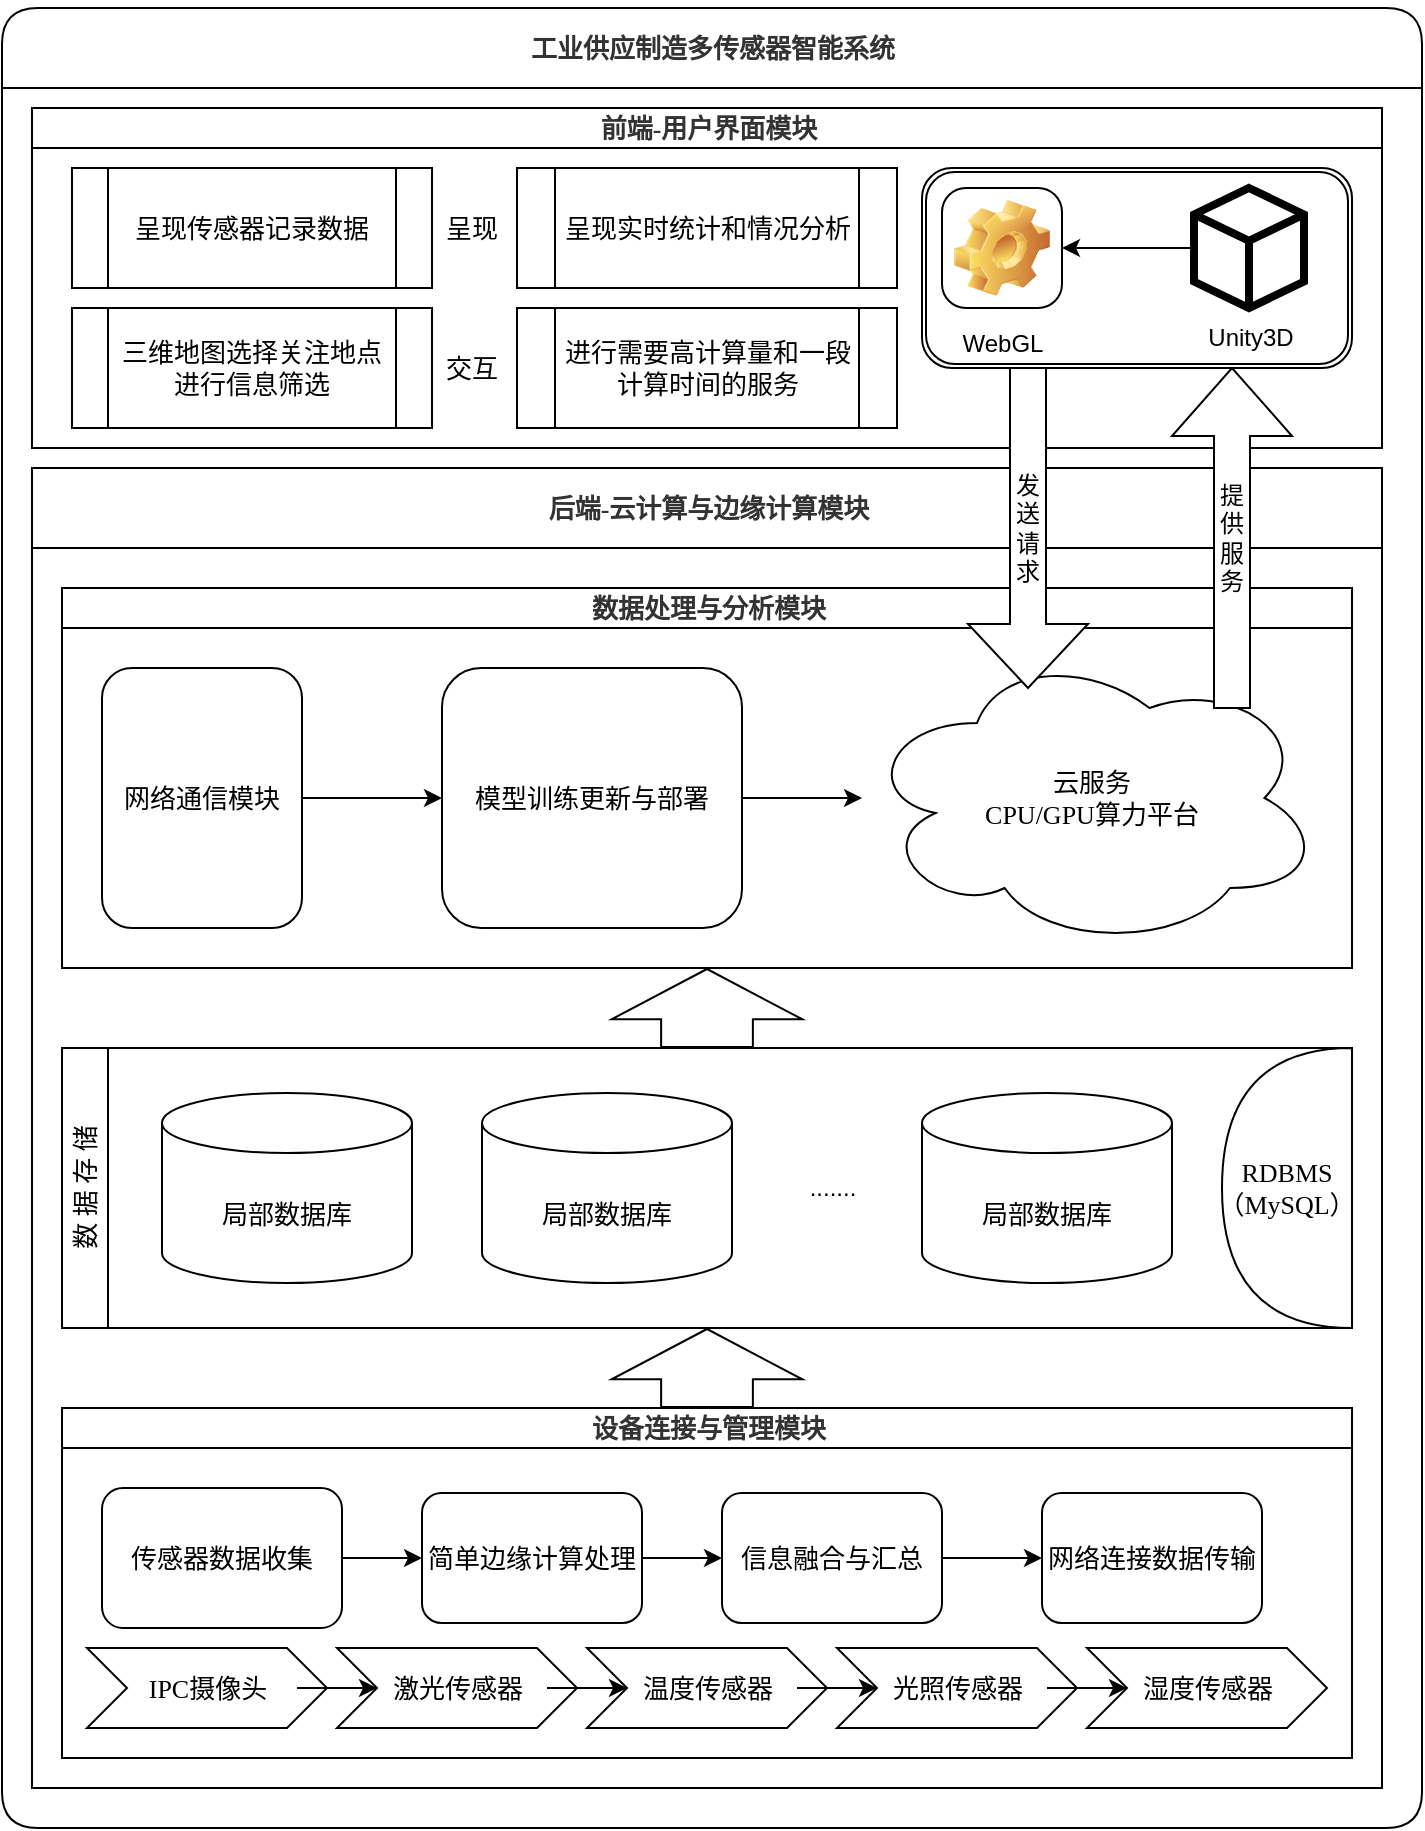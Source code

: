 <mxfile version="22.1.16" type="github">
  <diagram id="prtHgNgQTEPvFCAcTncT" name="Page-1">
    <mxGraphModel dx="2559" dy="1058" grid="1" gridSize="10" guides="1" tooltips="1" connect="1" arrows="1" fold="1" page="1" pageScale="1" pageWidth="827" pageHeight="1169" math="0" shadow="0">
      <root>
        <mxCell id="0" />
        <mxCell id="1" parent="0" />
        <mxCell id="dNxyNK7c78bLwvsdeMH5-11" value="&lt;h1 style=&quot;box-sizing: border-box; break-inside: avoid; orphans: 4; font-size: 13px; margin-top: 1rem; margin-bottom: 1rem; position: relative; font-weight: var(--strong-weight); font-family: var(--heading-Latin-font), var(--title-Chinese-font), serif; column-span: all; counter-reset: h2 0; color: rgb(51, 51, 51); break-after: avoid !important;&quot; class=&quot;md-end-block md-heading md-focus&quot;&gt;工业供应制造多传感器智能系统&lt;/h1&gt;" style="swimlane;html=1;startSize=40;horizontal=1;containerType=tree;glass=0;rounded=1;fontSize=13;fontFamily=华文黑体;" parent="1" vertex="1">
          <mxGeometry x="-50" y="80" width="710" height="910" as="geometry">
            <mxRectangle x="50" y="90" width="90" height="30" as="alternateBounds" />
          </mxGeometry>
        </mxCell>
        <mxCell id="ObPVooxc1lWdbL7OaAck-6" value="&lt;h1 style=&quot;box-sizing: border-box; break-inside: avoid; orphans: 4; font-size: 13px; margin-top: 1rem; margin-bottom: 1rem; position: relative; font-weight: var(--strong-weight); font-family: var(--heading-Latin-font), var(--title-Chinese-font), serif; column-span: all; counter-reset: h2 0; color: rgb(51, 51, 51); break-after: avoid !important;&quot; class=&quot;md-end-block md-heading md-focus&quot;&gt;后端-云计算与边缘计算模块&lt;br style=&quot;font-size: 13px;&quot;&gt;&lt;/h1&gt;" style="swimlane;html=1;startSize=40;horizontal=1;containerType=tree;glass=0;fontSize=13;fontFamily=华文黑体;" parent="dNxyNK7c78bLwvsdeMH5-11" vertex="1">
          <mxGeometry x="15" y="230" width="675" height="660" as="geometry">
            <mxRectangle x="50" y="90" width="90" height="30" as="alternateBounds" />
          </mxGeometry>
        </mxCell>
        <mxCell id="ObPVooxc1lWdbL7OaAck-4" value="&lt;h1 style=&quot;box-sizing: border-box; break-inside: avoid; orphans: 4; font-size: 13px; margin-top: 1rem; margin-bottom: 1rem; position: relative; font-weight: var(--strong-weight); font-family: var(--heading-Latin-font), var(--title-Chinese-font), serif; column-span: all; counter-reset: h2 0; color: rgb(51, 51, 51); break-after: avoid !important;&quot; class=&quot;md-end-block md-heading md-focus&quot;&gt;设备连接与管理模块&lt;br style=&quot;font-size: 13px;&quot;&gt;&lt;/h1&gt;" style="swimlane;html=1;startSize=20;horizontal=1;containerType=tree;glass=0;fontSize=13;fontFamily=华文黑体;" parent="ObPVooxc1lWdbL7OaAck-6" vertex="1">
          <mxGeometry x="15" y="470" width="645" height="175" as="geometry">
            <mxRectangle x="50" y="90" width="90" height="30" as="alternateBounds" />
          </mxGeometry>
        </mxCell>
        <mxCell id="86Xb1vAnN2ALBix_kvTK-38" style="edgeStyle=orthogonalEdgeStyle;rounded=0;orthogonalLoop=1;jettySize=auto;html=1;exitX=1;exitY=0.5;exitDx=0;exitDy=0;entryX=0;entryY=0.5;entryDx=0;entryDy=0;fontSize=13;fontFamily=华文黑体;" parent="ObPVooxc1lWdbL7OaAck-4" source="86Xb1vAnN2ALBix_kvTK-30" target="86Xb1vAnN2ALBix_kvTK-37" edge="1">
          <mxGeometry relative="1" as="geometry" />
        </mxCell>
        <mxCell id="86Xb1vAnN2ALBix_kvTK-30" value="传感器数据收集" style="rounded=1;whiteSpace=wrap;html=1;fontSize=13;fontFamily=华文黑体;" parent="ObPVooxc1lWdbL7OaAck-4" vertex="1">
          <mxGeometry x="20" y="40" width="120" height="70" as="geometry" />
        </mxCell>
        <mxCell id="86Xb1vAnN2ALBix_kvTK-31" value="IPC摄像头" style="shape=step;perimeter=stepPerimeter;whiteSpace=wrap;html=1;fixedSize=1;fontSize=13;fontFamily=华文黑体;" parent="ObPVooxc1lWdbL7OaAck-4" vertex="1">
          <mxGeometry x="12.5" y="120" width="120" height="40" as="geometry" />
        </mxCell>
        <mxCell id="86Xb1vAnN2ALBix_kvTK-37" value="简单边缘计算处理" style="rounded=1;whiteSpace=wrap;html=1;fontSize=13;fontFamily=华文黑体;" parent="ObPVooxc1lWdbL7OaAck-4" vertex="1">
          <mxGeometry x="180" y="42.5" width="110" height="65" as="geometry" />
        </mxCell>
        <mxCell id="JbB0PbS5R9t2dqRWqS3w-12" value="" style="edgeStyle=orthogonalEdgeStyle;rounded=0;orthogonalLoop=1;jettySize=auto;html=1;" edge="1" source="86Xb1vAnN2ALBix_kvTK-31" target="JbB0PbS5R9t2dqRWqS3w-13" parent="ObPVooxc1lWdbL7OaAck-4">
          <mxGeometry relative="1" as="geometry" />
        </mxCell>
        <mxCell id="JbB0PbS5R9t2dqRWqS3w-13" value="激光传感器" style="shape=step;perimeter=stepPerimeter;whiteSpace=wrap;html=1;fixedSize=1;fontSize=13;fontFamily=华文黑体;" vertex="1" parent="ObPVooxc1lWdbL7OaAck-4">
          <mxGeometry x="137.5" y="120" width="120" height="40" as="geometry" />
        </mxCell>
        <mxCell id="JbB0PbS5R9t2dqRWqS3w-14" value="" style="edgeStyle=orthogonalEdgeStyle;rounded=0;orthogonalLoop=1;jettySize=auto;html=1;" edge="1" target="JbB0PbS5R9t2dqRWqS3w-15" source="JbB0PbS5R9t2dqRWqS3w-13" parent="ObPVooxc1lWdbL7OaAck-4">
          <mxGeometry relative="1" as="geometry">
            <mxPoint x="112.5" y="910" as="sourcePoint" />
          </mxGeometry>
        </mxCell>
        <mxCell id="JbB0PbS5R9t2dqRWqS3w-15" value="温度传感器" style="shape=step;perimeter=stepPerimeter;whiteSpace=wrap;html=1;fixedSize=1;fontSize=13;fontFamily=华文黑体;" vertex="1" parent="ObPVooxc1lWdbL7OaAck-4">
          <mxGeometry x="262.5" y="120" width="120" height="40" as="geometry" />
        </mxCell>
        <mxCell id="JbB0PbS5R9t2dqRWqS3w-18" value="" style="edgeStyle=orthogonalEdgeStyle;rounded=0;orthogonalLoop=1;jettySize=auto;html=1;" edge="1" target="JbB0PbS5R9t2dqRWqS3w-19" source="JbB0PbS5R9t2dqRWqS3w-15" parent="ObPVooxc1lWdbL7OaAck-4">
          <mxGeometry relative="1" as="geometry">
            <mxPoint x="237.5" y="910" as="sourcePoint" />
          </mxGeometry>
        </mxCell>
        <mxCell id="JbB0PbS5R9t2dqRWqS3w-19" value="光照传感器" style="shape=step;perimeter=stepPerimeter;whiteSpace=wrap;html=1;fixedSize=1;fontSize=13;fontFamily=华文黑体;" vertex="1" parent="ObPVooxc1lWdbL7OaAck-4">
          <mxGeometry x="387.5" y="120" width="120" height="40" as="geometry" />
        </mxCell>
        <mxCell id="JbB0PbS5R9t2dqRWqS3w-20" value="" style="edgeStyle=orthogonalEdgeStyle;rounded=0;orthogonalLoop=1;jettySize=auto;html=1;" edge="1" target="JbB0PbS5R9t2dqRWqS3w-21" source="JbB0PbS5R9t2dqRWqS3w-19" parent="ObPVooxc1lWdbL7OaAck-4">
          <mxGeometry relative="1" as="geometry">
            <mxPoint x="362.5" y="910" as="sourcePoint" />
          </mxGeometry>
        </mxCell>
        <mxCell id="JbB0PbS5R9t2dqRWqS3w-21" value="湿度传感器" style="shape=step;perimeter=stepPerimeter;whiteSpace=wrap;html=1;fixedSize=1;fontSize=13;fontFamily=华文黑体;" vertex="1" parent="ObPVooxc1lWdbL7OaAck-4">
          <mxGeometry x="512.5" y="120" width="120" height="40" as="geometry" />
        </mxCell>
        <mxCell id="JbB0PbS5R9t2dqRWqS3w-22" style="edgeStyle=orthogonalEdgeStyle;rounded=0;orthogonalLoop=1;jettySize=auto;html=1;exitX=1;exitY=0.5;exitDx=0;exitDy=0;entryX=0;entryY=0.5;entryDx=0;entryDy=0;fontSize=13;fontFamily=华文黑体;" edge="1" target="JbB0PbS5R9t2dqRWqS3w-23" source="86Xb1vAnN2ALBix_kvTK-37" parent="ObPVooxc1lWdbL7OaAck-4">
          <mxGeometry relative="1" as="geometry">
            <mxPoint x="120" y="845" as="sourcePoint" />
          </mxGeometry>
        </mxCell>
        <mxCell id="JbB0PbS5R9t2dqRWqS3w-23" value="信息融合与汇总" style="rounded=1;whiteSpace=wrap;html=1;fontSize=13;fontFamily=华文黑体;" vertex="1" parent="ObPVooxc1lWdbL7OaAck-4">
          <mxGeometry x="330" y="42.5" width="110" height="65" as="geometry" />
        </mxCell>
        <mxCell id="JbB0PbS5R9t2dqRWqS3w-24" style="edgeStyle=orthogonalEdgeStyle;rounded=0;orthogonalLoop=1;jettySize=auto;html=1;exitX=1;exitY=0.5;exitDx=0;exitDy=0;entryX=0;entryY=0.5;entryDx=0;entryDy=0;fontSize=13;fontFamily=华文黑体;" edge="1" target="JbB0PbS5R9t2dqRWqS3w-25" source="JbB0PbS5R9t2dqRWqS3w-23" parent="ObPVooxc1lWdbL7OaAck-4">
          <mxGeometry relative="1" as="geometry">
            <mxPoint x="270" y="845" as="sourcePoint" />
          </mxGeometry>
        </mxCell>
        <mxCell id="JbB0PbS5R9t2dqRWqS3w-25" value="网络连接数据传输" style="rounded=1;whiteSpace=wrap;html=1;fontSize=13;fontFamily=华文黑体;" vertex="1" parent="ObPVooxc1lWdbL7OaAck-4">
          <mxGeometry x="490" y="42.5" width="110" height="65" as="geometry" />
        </mxCell>
        <mxCell id="86Xb1vAnN2ALBix_kvTK-20" value="&lt;span style=&quot;font-weight: normal; font-size: 13px;&quot;&gt;数 据 存 储&lt;/span&gt;" style="swimlane;horizontal=0;whiteSpace=wrap;html=1;fontSize=13;fontFamily=华文黑体;" parent="ObPVooxc1lWdbL7OaAck-6" vertex="1">
          <mxGeometry x="15" y="290" width="645" height="140" as="geometry" />
        </mxCell>
        <mxCell id="ObPVooxc1lWdbL7OaAck-7" value="局部数据库" style="shape=cylinder3;whiteSpace=wrap;html=1;boundedLbl=1;backgroundOutline=1;size=15;fontSize=13;fontFamily=华文黑体;" parent="86Xb1vAnN2ALBix_kvTK-20" vertex="1">
          <mxGeometry x="50" y="22.5" width="125" height="95" as="geometry" />
        </mxCell>
        <mxCell id="JbB0PbS5R9t2dqRWqS3w-4" value="局部数据库" style="shape=cylinder3;whiteSpace=wrap;html=1;boundedLbl=1;backgroundOutline=1;size=15;fontSize=13;fontFamily=华文黑体;" vertex="1" parent="86Xb1vAnN2ALBix_kvTK-20">
          <mxGeometry x="210" y="22.5" width="125" height="95" as="geometry" />
        </mxCell>
        <mxCell id="JbB0PbS5R9t2dqRWqS3w-5" value="局部数据库" style="shape=cylinder3;whiteSpace=wrap;html=1;boundedLbl=1;backgroundOutline=1;size=15;fontSize=13;fontFamily=华文黑体;" vertex="1" parent="86Xb1vAnN2ALBix_kvTK-20">
          <mxGeometry x="430" y="22.5" width="125" height="95" as="geometry" />
        </mxCell>
        <mxCell id="JbB0PbS5R9t2dqRWqS3w-6" value="......." style="text;html=1;align=center;verticalAlign=middle;resizable=0;points=[];autosize=1;strokeColor=none;fillColor=none;" vertex="1" parent="86Xb1vAnN2ALBix_kvTK-20">
          <mxGeometry x="360" y="55" width="50" height="30" as="geometry" />
        </mxCell>
        <mxCell id="86Xb1vAnN2ALBix_kvTK-22" value="RDBMS&lt;br style=&quot;font-size: 13px;&quot;&gt;（MySQL）" style="shape=or;whiteSpace=wrap;html=1;fontSize=13;fontFamily=华文黑体;direction=west;" parent="86Xb1vAnN2ALBix_kvTK-20" vertex="1">
          <mxGeometry x="580" width="65" height="140" as="geometry" />
        </mxCell>
        <mxCell id="JbB0PbS5R9t2dqRWqS3w-28" value="" style="shape=flexArrow;endArrow=classic;html=1;rounded=0;entryX=0.5;entryY=1;entryDx=0;entryDy=0;endWidth=48.462;endSize=8.047;width=45.882;" edge="1" parent="ObPVooxc1lWdbL7OaAck-6" source="ObPVooxc1lWdbL7OaAck-4" target="86Xb1vAnN2ALBix_kvTK-20">
          <mxGeometry width="50" height="50" relative="1" as="geometry">
            <mxPoint x="335" y="470" as="sourcePoint" />
            <mxPoint x="385" y="420" as="targetPoint" />
          </mxGeometry>
        </mxCell>
        <mxCell id="ObPVooxc1lWdbL7OaAck-5" value="&lt;h1 style=&quot;box-sizing: border-box; break-inside: avoid; orphans: 4; font-size: 13px; margin-top: 1rem; margin-bottom: 1rem; position: relative; font-weight: var(--strong-weight); font-family: var(--heading-Latin-font), var(--title-Chinese-font), serif; column-span: all; counter-reset: h2 0; color: rgb(51, 51, 51); break-after: avoid !important;&quot; class=&quot;md-end-block md-heading md-focus&quot;&gt;数据处理与分析模块&lt;br style=&quot;font-size: 13px;&quot;&gt;&lt;/h1&gt;" style="swimlane;html=1;startSize=20;horizontal=1;containerType=tree;glass=0;fontSize=13;fontFamily=华文黑体;" parent="ObPVooxc1lWdbL7OaAck-6" vertex="1">
          <mxGeometry x="15" y="60" width="645" height="190" as="geometry">
            <mxRectangle x="50" y="90" width="90" height="30" as="alternateBounds" />
          </mxGeometry>
        </mxCell>
        <mxCell id="ObPVooxc1lWdbL7OaAck-8" value="云服务&lt;br style=&quot;font-size: 13px;&quot;&gt;CPU/GPU算力平台" style="ellipse;shape=cloud;whiteSpace=wrap;html=1;fontSize=13;fontFamily=华文黑体;" parent="ObPVooxc1lWdbL7OaAck-5" vertex="1">
          <mxGeometry x="400" y="30" width="230" height="150" as="geometry" />
        </mxCell>
        <mxCell id="JbB0PbS5R9t2dqRWqS3w-110" style="edgeStyle=orthogonalEdgeStyle;rounded=0;orthogonalLoop=1;jettySize=auto;html=1;entryX=0;entryY=0.5;entryDx=0;entryDy=0;" edge="1" parent="ObPVooxc1lWdbL7OaAck-5" source="86Xb1vAnN2ALBix_kvTK-33" target="86Xb1vAnN2ALBix_kvTK-34">
          <mxGeometry relative="1" as="geometry" />
        </mxCell>
        <mxCell id="86Xb1vAnN2ALBix_kvTK-33" value="网络通信模块" style="rounded=1;whiteSpace=wrap;html=1;fontSize=13;fontFamily=华文黑体;" parent="ObPVooxc1lWdbL7OaAck-5" vertex="1">
          <mxGeometry x="20" y="40" width="100" height="130" as="geometry" />
        </mxCell>
        <mxCell id="86Xb1vAnN2ALBix_kvTK-35" style="edgeStyle=orthogonalEdgeStyle;rounded=0;orthogonalLoop=1;jettySize=auto;html=1;fontSize=13;fontFamily=华文黑体;" parent="ObPVooxc1lWdbL7OaAck-5" source="86Xb1vAnN2ALBix_kvTK-34" target="ObPVooxc1lWdbL7OaAck-8" edge="1">
          <mxGeometry relative="1" as="geometry" />
        </mxCell>
        <mxCell id="86Xb1vAnN2ALBix_kvTK-34" value="模型训练更新与部署" style="rounded=1;whiteSpace=wrap;html=1;fontSize=13;fontFamily=华文黑体;" parent="ObPVooxc1lWdbL7OaAck-5" vertex="1">
          <mxGeometry x="190" y="40" width="150" height="130" as="geometry" />
        </mxCell>
        <mxCell id="JbB0PbS5R9t2dqRWqS3w-102" value="" style="shape=flexArrow;endArrow=classic;html=1;rounded=0;endWidth=48.462;endSize=8.047;width=45.882;entryX=0.5;entryY=1;entryDx=0;entryDy=0;" edge="1" parent="ObPVooxc1lWdbL7OaAck-6" source="86Xb1vAnN2ALBix_kvTK-20" target="ObPVooxc1lWdbL7OaAck-5">
          <mxGeometry width="50" height="50" relative="1" as="geometry">
            <mxPoint x="375" y="312.5" as="sourcePoint" />
            <mxPoint x="375" y="240" as="targetPoint" />
          </mxGeometry>
        </mxCell>
        <mxCell id="86Xb1vAnN2ALBix_kvTK-1" value="&lt;h1 style=&quot;box-sizing: border-box; break-inside: avoid; orphans: 4; font-size: 13px; margin-top: 1rem; margin-bottom: 1rem; position: relative; font-weight: var(--strong-weight); font-family: var(--heading-Latin-font), var(--title-Chinese-font), serif; column-span: all; counter-reset: h2 0; color: rgb(51, 51, 51); break-after: avoid !important;&quot; class=&quot;md-end-block md-heading md-focus&quot;&gt;前端-用户界面模块&lt;br style=&quot;font-size: 13px;&quot;&gt;&lt;/h1&gt;" style="swimlane;html=1;startSize=20;horizontal=1;containerType=tree;glass=0;fontSize=13;fontFamily=华文黑体;" parent="dNxyNK7c78bLwvsdeMH5-11" vertex="1">
          <mxGeometry x="15" y="50" width="675" height="170" as="geometry">
            <mxRectangle x="50" y="90" width="90" height="30" as="alternateBounds" />
          </mxGeometry>
        </mxCell>
        <mxCell id="JbB0PbS5R9t2dqRWqS3w-124" value="" style="shape=ext;double=1;rounded=1;whiteSpace=wrap;html=1;" vertex="1" parent="86Xb1vAnN2ALBix_kvTK-1">
          <mxGeometry x="445" y="30" width="215" height="100" as="geometry" />
        </mxCell>
        <mxCell id="86Xb1vAnN2ALBix_kvTK-2" value="呈现传感器记录数据" style="shape=process;whiteSpace=wrap;html=1;backgroundOutline=1;fontSize=13;fontFamily=华文黑体;" parent="86Xb1vAnN2ALBix_kvTK-1" vertex="1">
          <mxGeometry x="20" y="30" width="180" height="60" as="geometry" />
        </mxCell>
        <mxCell id="86Xb1vAnN2ALBix_kvTK-3" value="三维地图选择关注地点进行信息筛选" style="shape=process;whiteSpace=wrap;html=1;backgroundOutline=1;fontSize=13;fontFamily=华文黑体;" parent="86Xb1vAnN2ALBix_kvTK-1" vertex="1">
          <mxGeometry x="20" y="100" width="180" height="60" as="geometry" />
        </mxCell>
        <mxCell id="86Xb1vAnN2ALBix_kvTK-7" value="呈现" style="text;html=1;strokeColor=none;fillColor=none;align=center;verticalAlign=middle;whiteSpace=wrap;rounded=0;fontSize=13;fontFamily=华文黑体;" parent="86Xb1vAnN2ALBix_kvTK-1" vertex="1">
          <mxGeometry x="205" y="30" width="30" height="60" as="geometry" />
        </mxCell>
        <mxCell id="86Xb1vAnN2ALBix_kvTK-11" value="呈现实时统计和情况分析" style="shape=process;whiteSpace=wrap;html=1;backgroundOutline=1;fontSize=13;fontFamily=华文黑体;" parent="86Xb1vAnN2ALBix_kvTK-1" vertex="1">
          <mxGeometry x="242.5" y="30" width="190" height="60" as="geometry" />
        </mxCell>
        <mxCell id="86Xb1vAnN2ALBix_kvTK-17" value="进行需要高计算量和一段计算时间的服务" style="shape=process;whiteSpace=wrap;html=1;backgroundOutline=1;fontSize=13;fontFamily=华文黑体;" parent="86Xb1vAnN2ALBix_kvTK-1" vertex="1">
          <mxGeometry x="242.5" y="100" width="190" height="60" as="geometry" />
        </mxCell>
        <mxCell id="86Xb1vAnN2ALBix_kvTK-8" value="交互" style="text;html=1;strokeColor=none;fillColor=none;align=center;verticalAlign=middle;whiteSpace=wrap;rounded=0;fontSize=13;fontFamily=华文黑体;" parent="86Xb1vAnN2ALBix_kvTK-1" vertex="1">
          <mxGeometry x="205" y="100" width="30" height="60" as="geometry" />
        </mxCell>
        <mxCell id="JbB0PbS5R9t2dqRWqS3w-122" style="edgeStyle=orthogonalEdgeStyle;rounded=0;orthogonalLoop=1;jettySize=auto;html=1;entryX=1;entryY=0.5;entryDx=0;entryDy=0;" edge="1" parent="86Xb1vAnN2ALBix_kvTK-1" source="JbB0PbS5R9t2dqRWqS3w-112" target="JbB0PbS5R9t2dqRWqS3w-118">
          <mxGeometry relative="1" as="geometry" />
        </mxCell>
        <mxCell id="JbB0PbS5R9t2dqRWqS3w-112" value="" style="html=1;whiteSpace=wrap;shape=isoCube2;backgroundOutline=1;isoAngle=15;strokeWidth=4;" vertex="1" parent="86Xb1vAnN2ALBix_kvTK-1">
          <mxGeometry x="581" y="40" width="55" height="60" as="geometry" />
        </mxCell>
        <mxCell id="JbB0PbS5R9t2dqRWqS3w-113" value="Unity3D" style="text;html=1;align=center;verticalAlign=middle;resizable=0;points=[];autosize=1;strokeColor=none;fillColor=none;" vertex="1" parent="86Xb1vAnN2ALBix_kvTK-1">
          <mxGeometry x="573.5" y="100" width="70" height="30" as="geometry" />
        </mxCell>
        <mxCell id="JbB0PbS5R9t2dqRWqS3w-118" value="WebGL" style="icon;html=1;image=img/clipart/Gear_128x128.png;arcSize=20;" vertex="1" parent="86Xb1vAnN2ALBix_kvTK-1">
          <mxGeometry x="455" y="40" width="60" height="60" as="geometry" />
        </mxCell>
        <mxCell id="JbB0PbS5R9t2dqRWqS3w-125" value="提&lt;br&gt;供&lt;br&gt;服&lt;br&gt;务" style="shape=singleArrow;direction=north;whiteSpace=wrap;html=1;" vertex="1" parent="86Xb1vAnN2ALBix_kvTK-1">
          <mxGeometry x="570" y="130" width="60" height="170" as="geometry" />
        </mxCell>
        <mxCell id="JbB0PbS5R9t2dqRWqS3w-128" value="发&lt;br&gt;送&lt;br&gt;请&lt;br&gt;求" style="shape=singleArrow;direction=south;whiteSpace=wrap;html=1;" vertex="1" parent="86Xb1vAnN2ALBix_kvTK-1">
          <mxGeometry x="468" y="130" width="60" height="160" as="geometry" />
        </mxCell>
      </root>
    </mxGraphModel>
  </diagram>
</mxfile>
